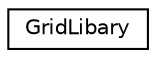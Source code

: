 digraph "Graphical Class Hierarchy"
{
  edge [fontname="Helvetica",fontsize="10",labelfontname="Helvetica",labelfontsize="10"];
  node [fontname="Helvetica",fontsize="10",shape=record];
  rankdir="LR";
  Node1 [label="GridLibary",height=0.2,width=0.4,color="black", fillcolor="white", style="filled",URL="$db/db2/a00020.html"];
}
